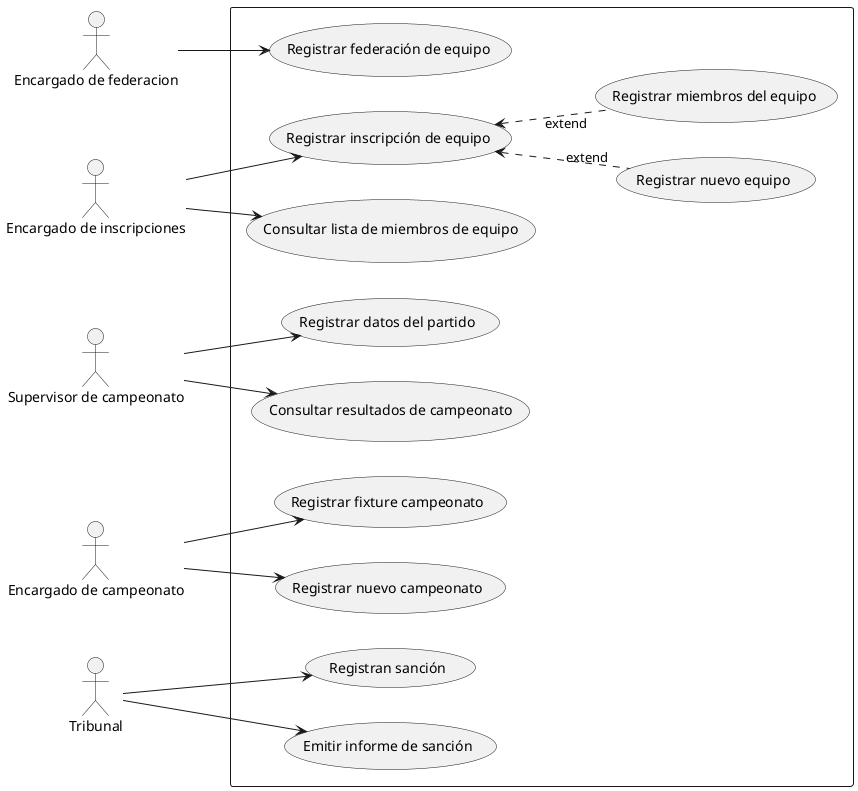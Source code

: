 @startuml

left to right direction



:Encargado de federacion: as 5
:Encargado de inscripciones: as 1
:Supervisor de campeonato: as 2
:Encargado de campeonato: as 3
:Tribunal: as 4

rectangle {

"Registrar inscripción de equipo" as (CU9)
"Registrar nuevo equipo" as (CU4)
"Registrar miembros del equipo" as (CU10)
"Consultar lista de miembros de equipo" as (CU1)
"Registrar datos del partido" as (CU2)
"Registrar nuevo campeonato" as (CU3)
"Registran sanción" as (CU5)
"Emitir informe de sanción" as (CU6)
"Registrar federación de equipo" as (CU7)
"Registrar fixture campeonato" as (CU8)
"Consultar resultados de campeonato" as (CU11)


}

1 --> CU1 
1 --> CU9
2 --> CU2
CU9 <.."extend" CU4
CU9 <.."extend" CU10
3 --> CU3
3 --> CU8
4 --> CU5
4 --> CU6
5 --> CU7
2 --> CU11
@enduml